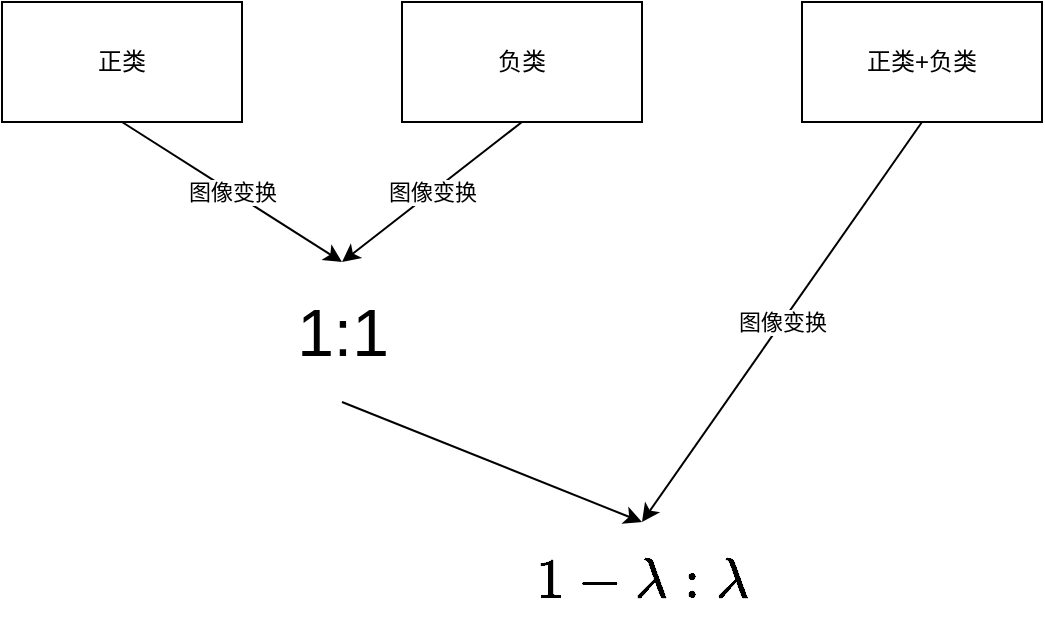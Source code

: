 <mxfile version="20.4.0" type="github">
  <diagram id="z9i40ypWuwNYgKPRJ2TQ" name="第 1 页">
    <mxGraphModel dx="691" dy="399" grid="1" gridSize="10" guides="1" tooltips="1" connect="1" arrows="1" fold="1" page="1" pageScale="1" pageWidth="827" pageHeight="1169" background="none" math="1" shadow="0">
      <root>
        <mxCell id="0" />
        <mxCell id="1" parent="0" />
        <mxCell id="Tmp6za4_GGbVTdfqtomE-9" value="正类" style="rounded=0;whiteSpace=wrap;html=1;" parent="1" vertex="1">
          <mxGeometry x="120" y="500" width="120" height="60" as="geometry" />
        </mxCell>
        <mxCell id="Tmp6za4_GGbVTdfqtomE-10" value="负类" style="rounded=0;whiteSpace=wrap;html=1;" parent="1" vertex="1">
          <mxGeometry x="320" y="500" width="120" height="60" as="geometry" />
        </mxCell>
        <mxCell id="Tmp6za4_GGbVTdfqtomE-18" value="&lt;p style=&quot;line-height: 1.2; font-size: 33px;&quot;&gt;&lt;span style=&quot;font-weight: normal;&quot;&gt;1:1&lt;/span&gt;&lt;/p&gt;" style="text;strokeColor=none;fillColor=none;html=1;fontSize=24;fontStyle=1;verticalAlign=middle;align=center;rounded=0;" parent="1" vertex="1">
          <mxGeometry x="220" y="630" width="140" height="70" as="geometry" />
        </mxCell>
        <mxCell id="Tmp6za4_GGbVTdfqtomE-20" value="正类+负类" style="rounded=0;whiteSpace=wrap;html=1;" parent="1" vertex="1">
          <mxGeometry x="520" y="500" width="120" height="60" as="geometry" />
        </mxCell>
        <mxCell id="Tmp6za4_GGbVTdfqtomE-23" value="$$1-\lambda : \lambda$$" style="text;strokeColor=none;fillColor=none;fontSize=24;fontStyle=1;verticalAlign=middle;align=center;flipH=0;flipV=0;container=0;html=1;labelBackgroundColor=none;horizontal=1;rounded=0;" parent="1" vertex="1">
          <mxGeometry x="330" y="760" width="220" height="60" as="geometry" />
        </mxCell>
        <mxCell id="2qmx8WTIZcSqTvujWw78-1" value="" style="endArrow=classic;html=1;rounded=0;exitX=0.5;exitY=1;exitDx=0;exitDy=0;entryX=0.5;entryY=0;entryDx=0;entryDy=0;" parent="1" source="Tmp6za4_GGbVTdfqtomE-9" target="Tmp6za4_GGbVTdfqtomE-18" edge="1">
          <mxGeometry relative="1" as="geometry">
            <mxPoint x="170" y="609.58" as="sourcePoint" />
            <mxPoint x="270" y="609.58" as="targetPoint" />
          </mxGeometry>
        </mxCell>
        <mxCell id="2qmx8WTIZcSqTvujWw78-2" value="图像变换" style="edgeLabel;resizable=0;html=1;align=center;verticalAlign=middle;rounded=0;" parent="2qmx8WTIZcSqTvujWw78-1" connectable="0" vertex="1">
          <mxGeometry relative="1" as="geometry" />
        </mxCell>
        <mxCell id="2qmx8WTIZcSqTvujWw78-3" value="" style="endArrow=classic;html=1;rounded=0;exitX=0.5;exitY=1;exitDx=0;exitDy=0;entryX=0.5;entryY=0;entryDx=0;entryDy=0;" parent="1" source="Tmp6za4_GGbVTdfqtomE-10" target="Tmp6za4_GGbVTdfqtomE-18" edge="1">
          <mxGeometry relative="1" as="geometry">
            <mxPoint x="350" y="610" as="sourcePoint" />
            <mxPoint x="460" y="830" as="targetPoint" />
          </mxGeometry>
        </mxCell>
        <mxCell id="2qmx8WTIZcSqTvujWw78-4" value="图像变换" style="edgeLabel;resizable=0;html=1;align=center;verticalAlign=middle;rounded=0;" parent="2qmx8WTIZcSqTvujWw78-3" connectable="0" vertex="1">
          <mxGeometry relative="1" as="geometry" />
        </mxCell>
        <mxCell id="2qmx8WTIZcSqTvujWw78-7" value="" style="endArrow=classic;html=1;rounded=0;entryX=0.5;entryY=0;entryDx=0;entryDy=0;exitX=0.5;exitY=1;exitDx=0;exitDy=0;" parent="1" source="Tmp6za4_GGbVTdfqtomE-18" target="Tmp6za4_GGbVTdfqtomE-23" edge="1">
          <mxGeometry relative="1" as="geometry">
            <mxPoint x="490" y="690" as="sourcePoint" />
            <mxPoint x="600" y="910" as="targetPoint" />
          </mxGeometry>
        </mxCell>
        <mxCell id="2qmx8WTIZcSqTvujWw78-11" value="" style="endArrow=classic;html=1;rounded=0;exitX=0.5;exitY=1;exitDx=0;exitDy=0;entryX=0.5;entryY=0;entryDx=0;entryDy=0;" parent="1" source="Tmp6za4_GGbVTdfqtomE-20" edge="1" target="Tmp6za4_GGbVTdfqtomE-23">
          <mxGeometry relative="1" as="geometry">
            <mxPoint x="750" y="590" as="sourcePoint" />
            <mxPoint x="480" y="640" as="targetPoint" />
          </mxGeometry>
        </mxCell>
        <mxCell id="2qmx8WTIZcSqTvujWw78-12" value="图像变换" style="edgeLabel;resizable=0;html=1;align=center;verticalAlign=middle;rounded=0;" parent="2qmx8WTIZcSqTvujWw78-11" connectable="0" vertex="1">
          <mxGeometry relative="1" as="geometry" />
        </mxCell>
      </root>
    </mxGraphModel>
  </diagram>
</mxfile>
